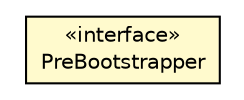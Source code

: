 #!/usr/local/bin/dot
#
# Class diagram 
# Generated by UMLGraph version R5_6-24-gf6e263 (http://www.umlgraph.org/)
#

digraph G {
	edge [fontname="Helvetica",fontsize=10,labelfontname="Helvetica",labelfontsize=10];
	node [fontname="Helvetica",fontsize=10,shape=plaintext];
	nodesep=0.25;
	ranksep=0.5;
	rankdir=LR;
	// com.gwtplatform.mvp.client.PreBootstrapper
	c292764 [label=<<table title="com.gwtplatform.mvp.client.PreBootstrapper" border="0" cellborder="1" cellspacing="0" cellpadding="2" port="p" bgcolor="lemonChiffon" href="./PreBootstrapper.html">
		<tr><td><table border="0" cellspacing="0" cellpadding="1">
<tr><td align="center" balign="center"> &#171;interface&#187; </td></tr>
<tr><td align="center" balign="center"> PreBootstrapper </td></tr>
		</table></td></tr>
		</table>>, URL="./PreBootstrapper.html", fontname="Helvetica", fontcolor="black", fontsize=10.0];
}

